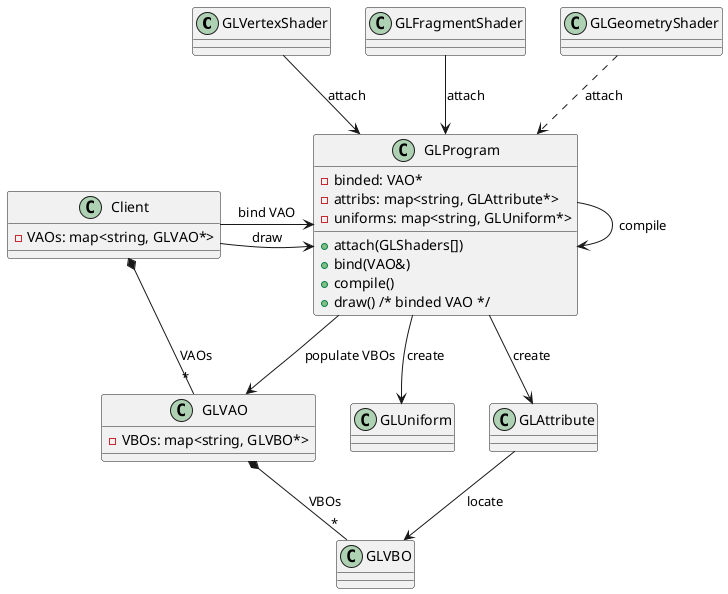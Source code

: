 @startuml

' OpenGL class composition

class GLVertexShader
class GLFragmentShader
class GLGeometryShader
class GLProgram {
-binded: VAO*
-attribs: map<string, GLAttribute*>
-uniforms: map<string, GLUniform*>
+attach(GLShaders[])
+bind(VAO&)
+compile()
+draw() /* binded VAO */
}
class GLUniform
class GLAttribute
class GLVAO {
-VBOs: map<string, GLVBO*>
}
class Client {
-VAOs: map<string, GLVAO*>
}
class GLVBO

GLVertexShader --> GLProgram : attach
GLFragmentShader --> GLProgram : attach
GLGeometryShader ..> GLProgram : attach

GLProgram -> GLProgram : compile
GLProgram --> GLAttribute: create
GLProgram --> GLUniform :  create

GLAttribute --> GLVBO: locate

Client *-- "*" GLVAO: VAOs
GLVAO *-- "*" GLVBO: VBOs
Client -> GLProgram: bind VAO
Client -> GLProgram: draw
GLProgram --> GLVAO: populate VBOs


@enduml

